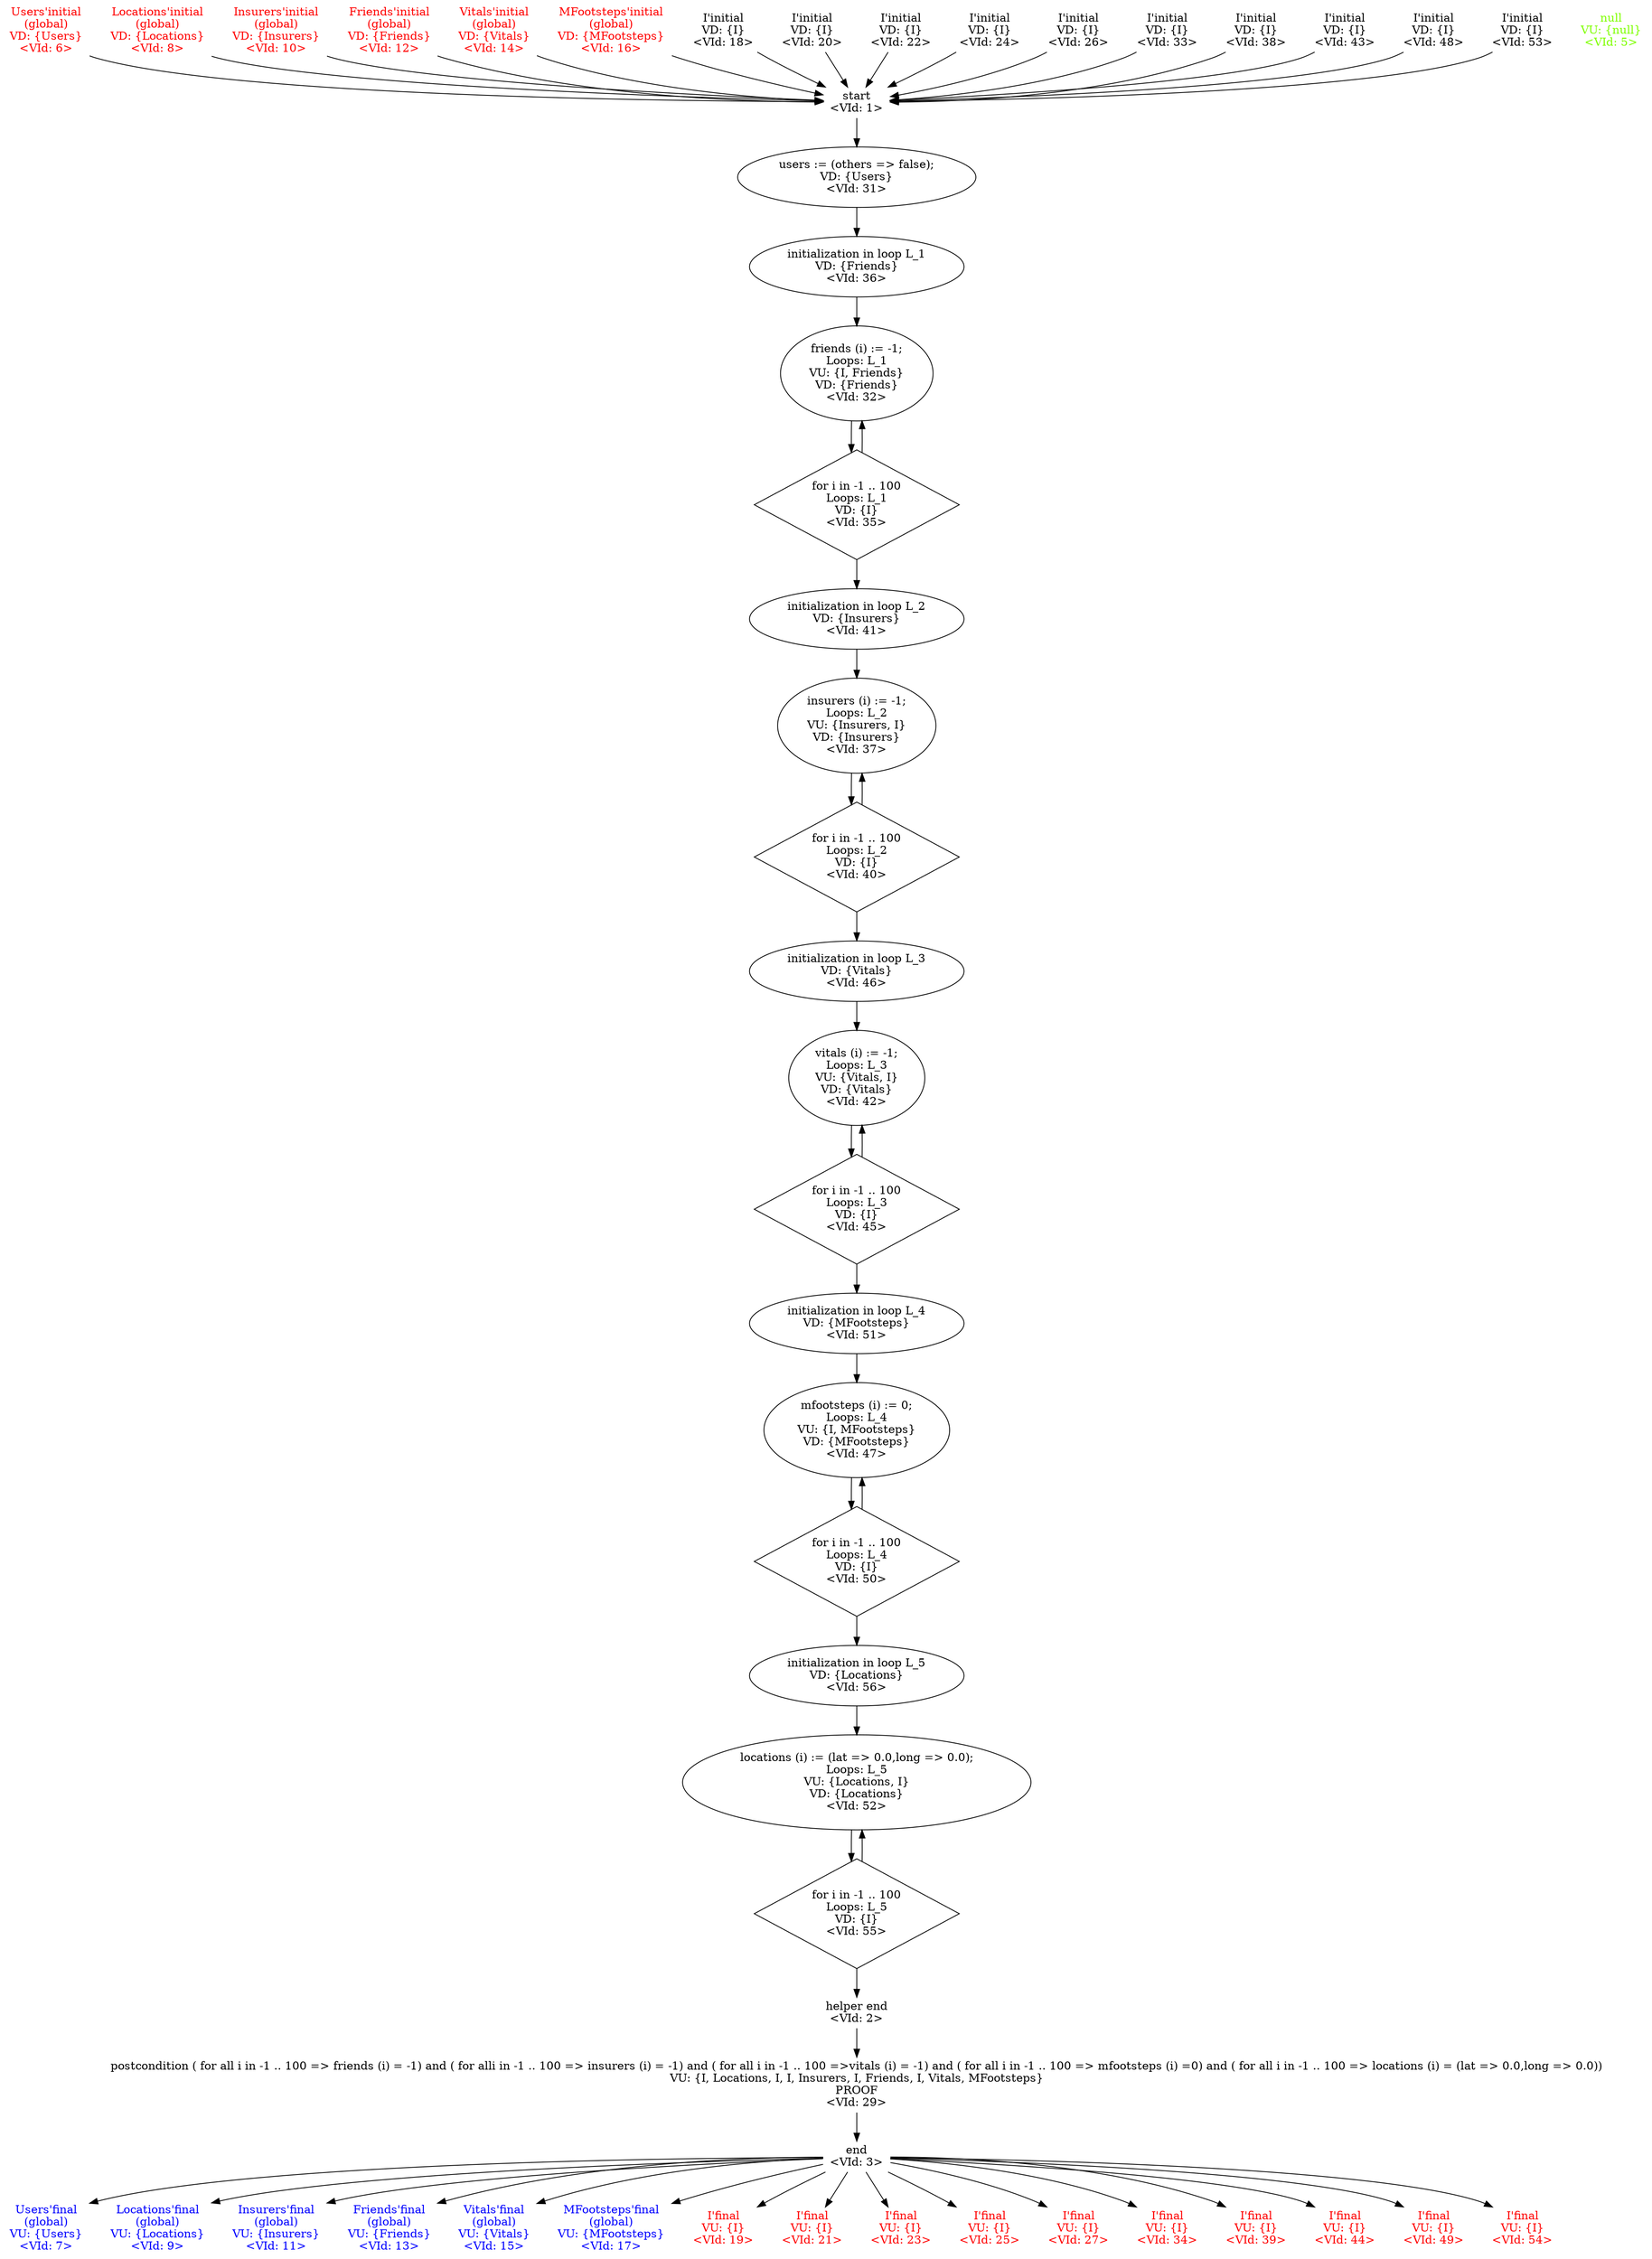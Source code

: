 // fa_subprogram_accountmanagementsystem__init_cfg
digraph G {
   graph [splines=True];
   edge [labelfloat=True];
    1 [label="start\n<VId: 1>",shape="plaintext"];
    2 [label="helper end\n<VId: 2>",shape="plaintext"];
    3 [label="end\n<VId: 3>",shape="plaintext"];
    5 [label="null\nVU: {null}\n<VId: 5>",shape="plaintext",fontcolor="chartreuse"];
    6 [label="Users'initial\n(global)\nVD: {Users}\n<VId: 6>",shape="plaintext",fontcolor="red"];
    7 [label="Users'final\n(global)\nVU: {Users}\n<VId: 7>",shape="plaintext",fontcolor="blue"];
    8 [label="Locations'initial\n(global)\nVD: {Locations}\n<VId: 8>",shape="plaintext",fontcolor="red"];
    9 [label="Locations'final\n(global)\nVU: {Locations}\n<VId: 9>",shape="plaintext",fontcolor="blue"];
    10 [label="Insurers'initial\n(global)\nVD: {Insurers}\n<VId: 10>",shape="plaintext",fontcolor="red"];
    11 [label="Insurers'final\n(global)\nVU: {Insurers}\n<VId: 11>",shape="plaintext",fontcolor="blue"];
    12 [label="Friends'initial\n(global)\nVD: {Friends}\n<VId: 12>",shape="plaintext",fontcolor="red"];
    13 [label="Friends'final\n(global)\nVU: {Friends}\n<VId: 13>",shape="plaintext",fontcolor="blue"];
    14 [label="Vitals'initial\n(global)\nVD: {Vitals}\n<VId: 14>",shape="plaintext",fontcolor="red"];
    15 [label="Vitals'final\n(global)\nVU: {Vitals}\n<VId: 15>",shape="plaintext",fontcolor="blue"];
    16 [label="MFootsteps'initial\n(global)\nVD: {MFootsteps}\n<VId: 16>",shape="plaintext",fontcolor="red"];
    17 [label="MFootsteps'final\n(global)\nVU: {MFootsteps}\n<VId: 17>",shape="plaintext",fontcolor="blue"];
    18 [label="I'initial\nVD: {I}\n<VId: 18>",shape="plaintext"];
    19 [label="I'final\nVU: {I}\n<VId: 19>",shape="plaintext",fontcolor="red"];
    20 [label="I'initial\nVD: {I}\n<VId: 20>",shape="plaintext"];
    21 [label="I'final\nVU: {I}\n<VId: 21>",shape="plaintext",fontcolor="red"];
    22 [label="I'initial\nVD: {I}\n<VId: 22>",shape="plaintext"];
    23 [label="I'final\nVU: {I}\n<VId: 23>",shape="plaintext",fontcolor="red"];
    24 [label="I'initial\nVD: {I}\n<VId: 24>",shape="plaintext"];
    25 [label="I'final\nVU: {I}\n<VId: 25>",shape="plaintext",fontcolor="red"];
    26 [label="I'initial\nVD: {I}\n<VId: 26>",shape="plaintext"];
    27 [label="I'final\nVU: {I}\n<VId: 27>",shape="plaintext",fontcolor="red"];
    29 [label="postcondition ( for all i in -1 .. 100 => friends (i) = -1) and ( for alli in -1 .. 100 => insurers (i) = -1) and ( for all i in -1 .. 100 =>vitals (i) = -1) and ( for all i in -1 .. 100 => mfootsteps (i) =0) and ( for all i in -1 .. 100 => locations (i) = (lat => 0.0,long => 0.0))\nVU: {I, Locations, I, I, Insurers, I, Friends, I, Vitals, MFootsteps}\nPROOF\n<VId: 29>",shape="plaintext"];
    31 [label="users := (others => false);\nVD: {Users}\n<VId: 31>"];
    32 [label="friends (i) := -1;\nLoops:&nbsp;L_1\nVU: {I, Friends}\nVD: {Friends}\n<VId: 32>"];
    33 [label="I'initial\nVD: {I}\n<VId: 33>",shape="plaintext"];
    34 [label="I'final\nVU: {I}\n<VId: 34>",shape="plaintext",fontcolor="red"];
    35 [label="for i in -1 .. 100\nLoops:&nbsp;L_1\nVD: {I}\n<VId: 35>",shape="diamond"];
    36 [label="initialization in loop L_1\nVD: {Friends}\n<VId: 36>"];
    37 [label="insurers (i) := -1;\nLoops:&nbsp;L_2\nVU: {Insurers, I}\nVD: {Insurers}\n<VId: 37>"];
    38 [label="I'initial\nVD: {I}\n<VId: 38>",shape="plaintext"];
    39 [label="I'final\nVU: {I}\n<VId: 39>",shape="plaintext",fontcolor="red"];
    40 [label="for i in -1 .. 100\nLoops:&nbsp;L_2\nVD: {I}\n<VId: 40>",shape="diamond"];
    41 [label="initialization in loop L_2\nVD: {Insurers}\n<VId: 41>"];
    42 [label="vitals (i) := -1;\nLoops:&nbsp;L_3\nVU: {Vitals, I}\nVD: {Vitals}\n<VId: 42>"];
    43 [label="I'initial\nVD: {I}\n<VId: 43>",shape="plaintext"];
    44 [label="I'final\nVU: {I}\n<VId: 44>",shape="plaintext",fontcolor="red"];
    45 [label="for i in -1 .. 100\nLoops:&nbsp;L_3\nVD: {I}\n<VId: 45>",shape="diamond"];
    46 [label="initialization in loop L_3\nVD: {Vitals}\n<VId: 46>"];
    47 [label="mfootsteps (i) := 0;\nLoops:&nbsp;L_4\nVU: {I, MFootsteps}\nVD: {MFootsteps}\n<VId: 47>"];
    48 [label="I'initial\nVD: {I}\n<VId: 48>",shape="plaintext"];
    49 [label="I'final\nVU: {I}\n<VId: 49>",shape="plaintext",fontcolor="red"];
    50 [label="for i in -1 .. 100\nLoops:&nbsp;L_4\nVD: {I}\n<VId: 50>",shape="diamond"];
    51 [label="initialization in loop L_4\nVD: {MFootsteps}\n<VId: 51>"];
    52 [label="locations (i) := (lat => 0.0,long => 0.0);\nLoops:&nbsp;L_5\nVU: {Locations, I}\nVD: {Locations}\n<VId: 52>"];
    53 [label="I'initial\nVD: {I}\n<VId: 53>",shape="plaintext"];
    54 [label="I'final\nVU: {I}\n<VId: 54>",shape="plaintext",fontcolor="red"];
    55 [label="for i in -1 .. 100\nLoops:&nbsp;L_5\nVD: {I}\n<VId: 55>",shape="diamond"];
    56 [label="initialization in loop L_5\nVD: {Locations}\n<VId: 56>"];

    1 ->  31 [arrowType="normal"];
    2 ->  29 [arrowType="normal"];
    3 ->  54 [arrowType="normal"];
    3 ->  7 [arrowType="normal"];
    3 ->  9 [arrowType="normal"];
    3 ->  11 [arrowType="normal"];
    3 ->  13 [arrowType="normal"];
    3 ->  15 [arrowType="normal"];
    3 ->  17 [arrowType="normal"];
    3 ->  19 [arrowType="normal"];
    3 ->  21 [arrowType="normal"];
    3 ->  23 [arrowType="normal"];
    3 ->  25 [arrowType="normal"];
    3 ->  27 [arrowType="normal"];
    3 ->  34 [arrowType="normal"];
    3 ->  39 [arrowType="normal"];
    3 ->  44 [arrowType="normal"];
    3 ->  49 [arrowType="normal"];
    6 ->  1 [arrowType="normal"];
    8 ->  1 [arrowType="normal"];
    10 ->  1 [arrowType="normal"];
    12 ->  1 [arrowType="normal"];
    14 ->  1 [arrowType="normal"];
    16 ->  1 [arrowType="normal"];
    18 ->  1 [arrowType="normal"];
    20 ->  1 [arrowType="normal"];
    22 ->  1 [arrowType="normal"];
    24 ->  1 [arrowType="normal"];
    26 ->  1 [arrowType="normal"];
    29 ->  3 [arrowType="normal"];
    31 ->  36 [arrowType="normal"];
    32 ->  35 [arrowType="normal"];
    33 ->  1 [arrowType="normal"];
    35 ->  32 [arrowType="normal"];
    35 ->  41 [arrowType="normal"];
    36 ->  32 [arrowType="normal"];
    37 ->  40 [arrowType="normal"];
    38 ->  1 [arrowType="normal"];
    40 ->  37 [arrowType="normal"];
    40 ->  46 [arrowType="normal"];
    41 ->  37 [arrowType="normal"];
    42 ->  45 [arrowType="normal"];
    43 ->  1 [arrowType="normal"];
    45 ->  42 [arrowType="normal"];
    45 ->  51 [arrowType="normal"];
    46 ->  42 [arrowType="normal"];
    47 ->  50 [arrowType="normal"];
    48 ->  1 [arrowType="normal"];
    50 ->  56 [arrowType="normal"];
    50 ->  47 [arrowType="normal"];
    51 ->  47 [arrowType="normal"];
    52 ->  55 [arrowType="normal"];
    53 ->  1 [arrowType="normal"];
    55 ->  2 [arrowType="normal"];
    55 ->  52 [arrowType="normal"];
    56 ->  52 [arrowType="normal"];
}
